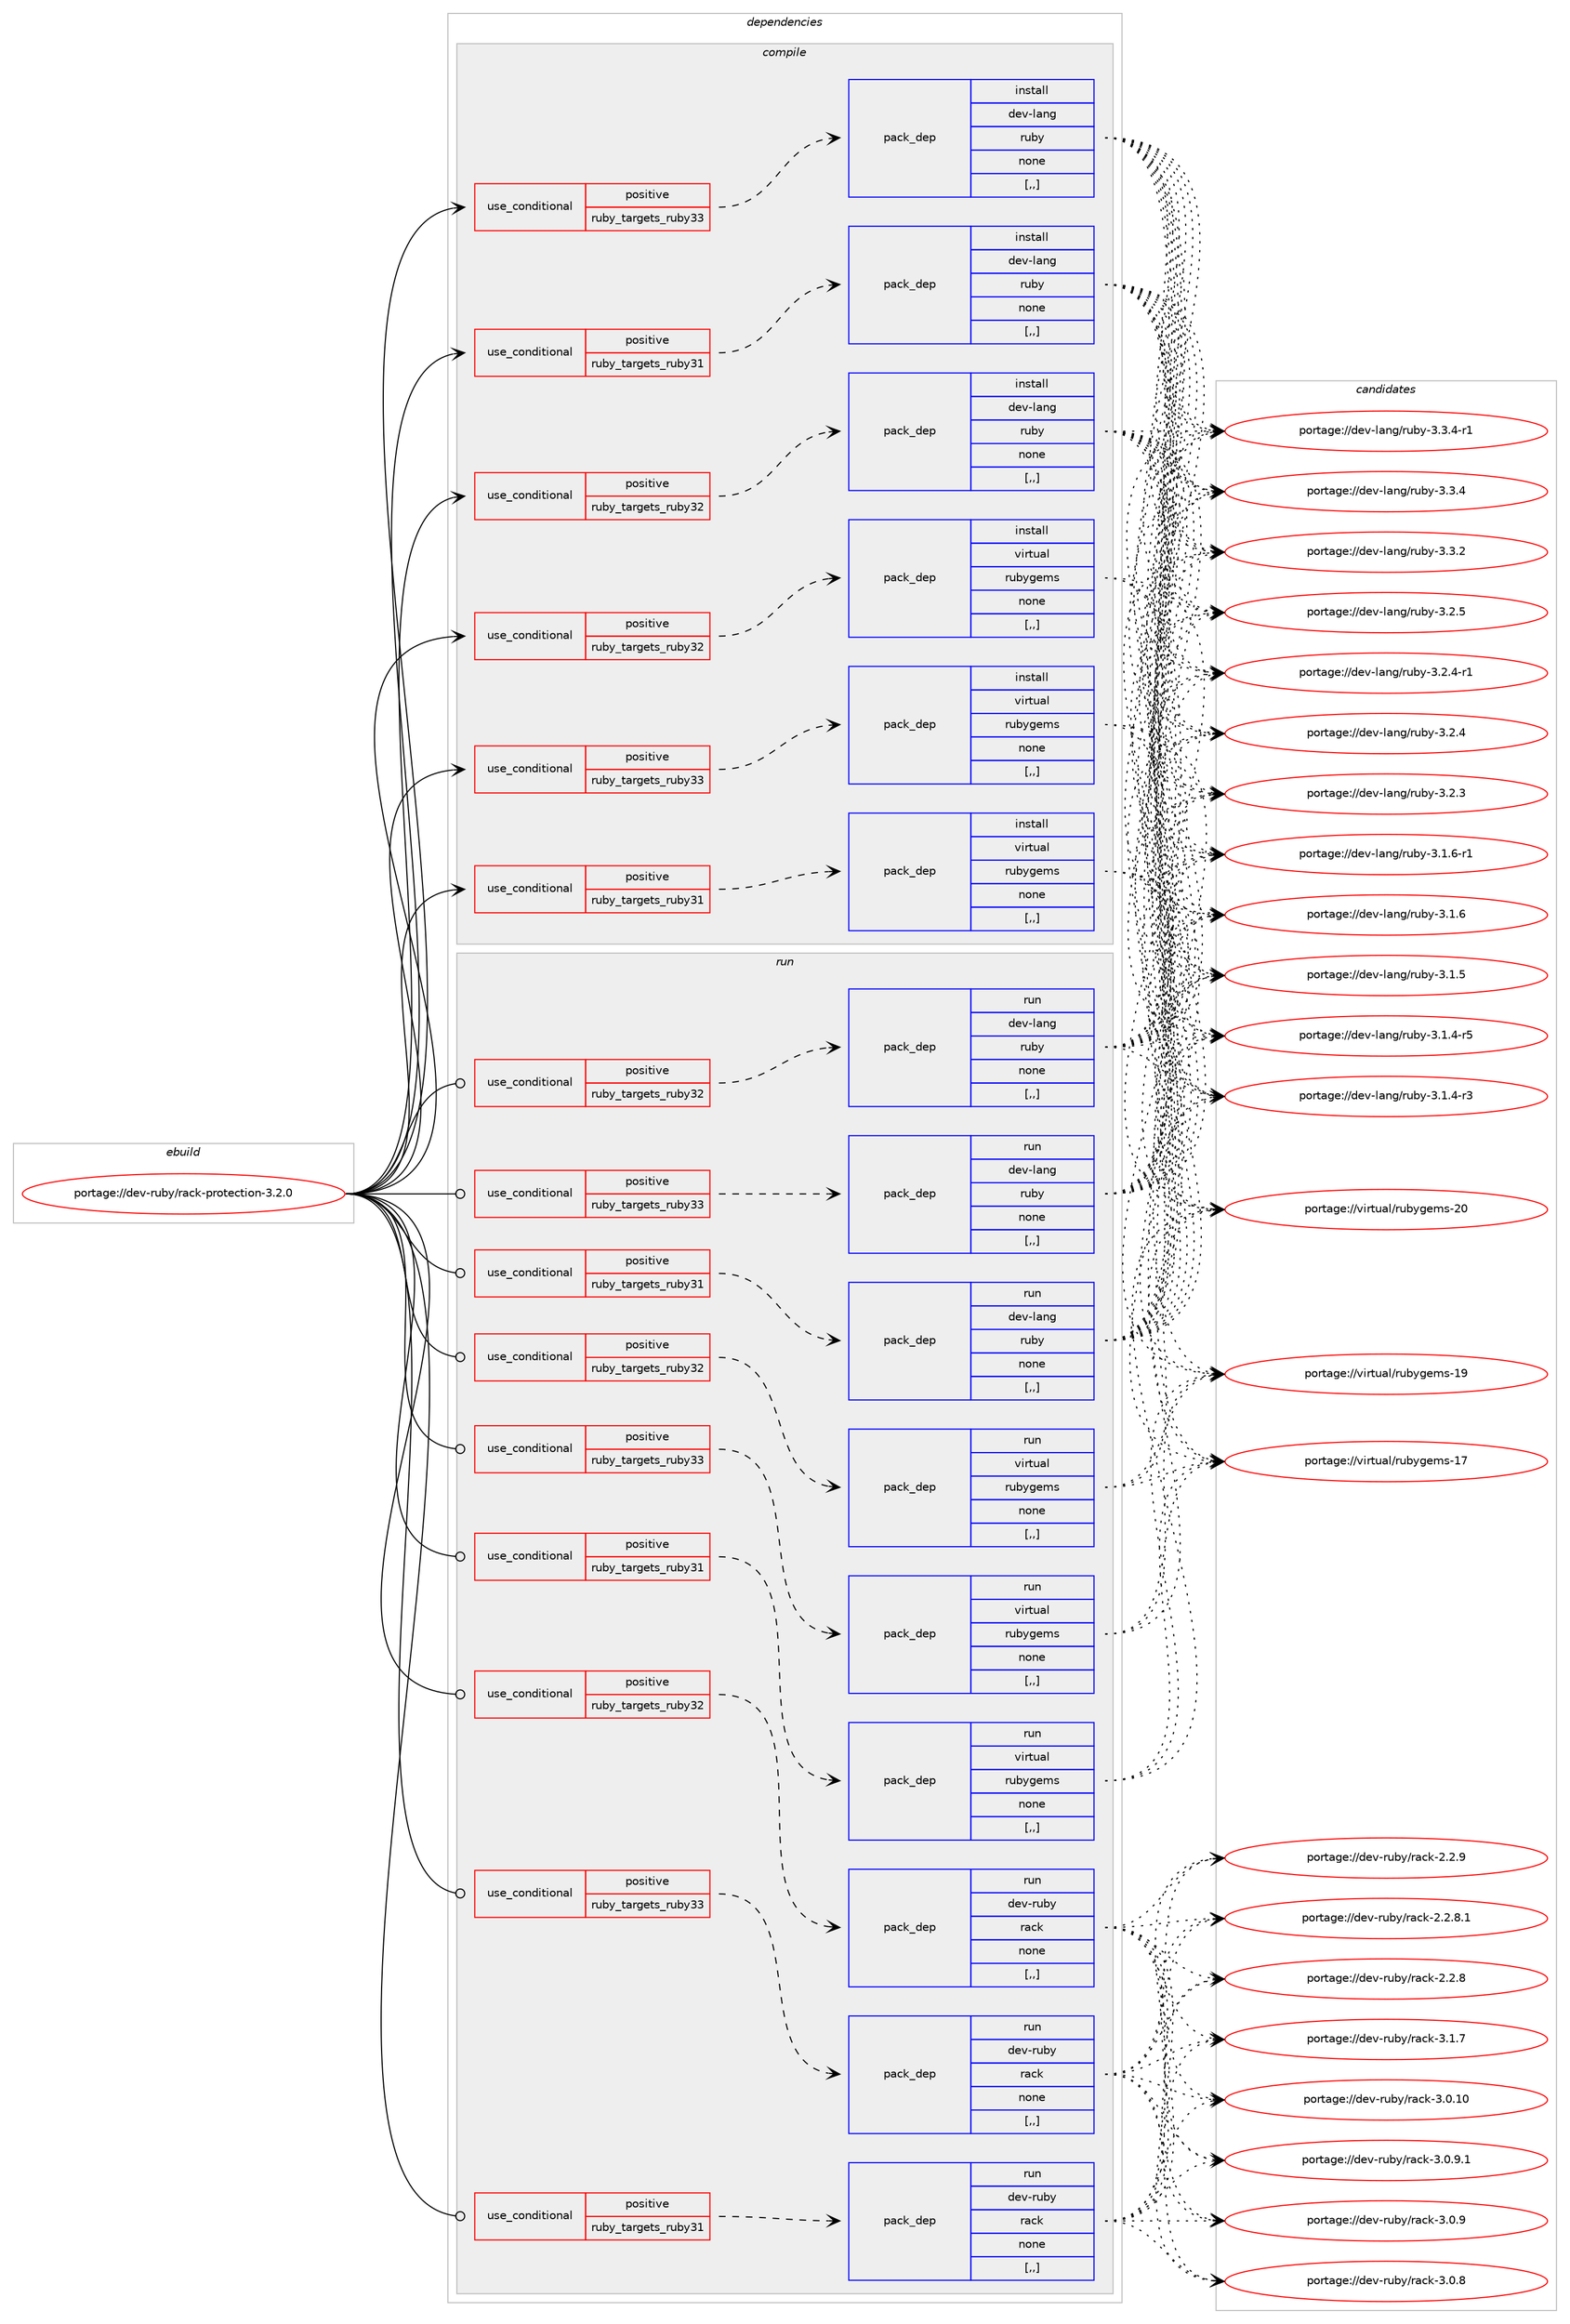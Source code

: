 digraph prolog {

# *************
# Graph options
# *************

newrank=true;
concentrate=true;
compound=true;
graph [rankdir=LR,fontname=Helvetica,fontsize=10,ranksep=1.5];#, ranksep=2.5, nodesep=0.2];
edge  [arrowhead=vee];
node  [fontname=Helvetica,fontsize=10];

# **********
# The ebuild
# **********

subgraph cluster_leftcol {
color=gray;
label=<<i>ebuild</i>>;
id [label="portage://dev-ruby/rack-protection-3.2.0", color=red, width=4, href="../dev-ruby/rack-protection-3.2.0.svg"];
}

# ****************
# The dependencies
# ****************

subgraph cluster_midcol {
color=gray;
label=<<i>dependencies</i>>;
subgraph cluster_compile {
fillcolor="#eeeeee";
style=filled;
label=<<i>compile</i>>;
subgraph cond53272 {
dependency195718 [label=<<TABLE BORDER="0" CELLBORDER="1" CELLSPACING="0" CELLPADDING="4"><TR><TD ROWSPAN="3" CELLPADDING="10">use_conditional</TD></TR><TR><TD>positive</TD></TR><TR><TD>ruby_targets_ruby31</TD></TR></TABLE>>, shape=none, color=red];
subgraph pack141094 {
dependency195719 [label=<<TABLE BORDER="0" CELLBORDER="1" CELLSPACING="0" CELLPADDING="4" WIDTH="220"><TR><TD ROWSPAN="6" CELLPADDING="30">pack_dep</TD></TR><TR><TD WIDTH="110">install</TD></TR><TR><TD>dev-lang</TD></TR><TR><TD>ruby</TD></TR><TR><TD>none</TD></TR><TR><TD>[,,]</TD></TR></TABLE>>, shape=none, color=blue];
}
dependency195718:e -> dependency195719:w [weight=20,style="dashed",arrowhead="vee"];
}
id:e -> dependency195718:w [weight=20,style="solid",arrowhead="vee"];
subgraph cond53273 {
dependency195720 [label=<<TABLE BORDER="0" CELLBORDER="1" CELLSPACING="0" CELLPADDING="4"><TR><TD ROWSPAN="3" CELLPADDING="10">use_conditional</TD></TR><TR><TD>positive</TD></TR><TR><TD>ruby_targets_ruby31</TD></TR></TABLE>>, shape=none, color=red];
subgraph pack141095 {
dependency195721 [label=<<TABLE BORDER="0" CELLBORDER="1" CELLSPACING="0" CELLPADDING="4" WIDTH="220"><TR><TD ROWSPAN="6" CELLPADDING="30">pack_dep</TD></TR><TR><TD WIDTH="110">install</TD></TR><TR><TD>virtual</TD></TR><TR><TD>rubygems</TD></TR><TR><TD>none</TD></TR><TR><TD>[,,]</TD></TR></TABLE>>, shape=none, color=blue];
}
dependency195720:e -> dependency195721:w [weight=20,style="dashed",arrowhead="vee"];
}
id:e -> dependency195720:w [weight=20,style="solid",arrowhead="vee"];
subgraph cond53274 {
dependency195722 [label=<<TABLE BORDER="0" CELLBORDER="1" CELLSPACING="0" CELLPADDING="4"><TR><TD ROWSPAN="3" CELLPADDING="10">use_conditional</TD></TR><TR><TD>positive</TD></TR><TR><TD>ruby_targets_ruby32</TD></TR></TABLE>>, shape=none, color=red];
subgraph pack141096 {
dependency195723 [label=<<TABLE BORDER="0" CELLBORDER="1" CELLSPACING="0" CELLPADDING="4" WIDTH="220"><TR><TD ROWSPAN="6" CELLPADDING="30">pack_dep</TD></TR><TR><TD WIDTH="110">install</TD></TR><TR><TD>dev-lang</TD></TR><TR><TD>ruby</TD></TR><TR><TD>none</TD></TR><TR><TD>[,,]</TD></TR></TABLE>>, shape=none, color=blue];
}
dependency195722:e -> dependency195723:w [weight=20,style="dashed",arrowhead="vee"];
}
id:e -> dependency195722:w [weight=20,style="solid",arrowhead="vee"];
subgraph cond53275 {
dependency195724 [label=<<TABLE BORDER="0" CELLBORDER="1" CELLSPACING="0" CELLPADDING="4"><TR><TD ROWSPAN="3" CELLPADDING="10">use_conditional</TD></TR><TR><TD>positive</TD></TR><TR><TD>ruby_targets_ruby32</TD></TR></TABLE>>, shape=none, color=red];
subgraph pack141097 {
dependency195725 [label=<<TABLE BORDER="0" CELLBORDER="1" CELLSPACING="0" CELLPADDING="4" WIDTH="220"><TR><TD ROWSPAN="6" CELLPADDING="30">pack_dep</TD></TR><TR><TD WIDTH="110">install</TD></TR><TR><TD>virtual</TD></TR><TR><TD>rubygems</TD></TR><TR><TD>none</TD></TR><TR><TD>[,,]</TD></TR></TABLE>>, shape=none, color=blue];
}
dependency195724:e -> dependency195725:w [weight=20,style="dashed",arrowhead="vee"];
}
id:e -> dependency195724:w [weight=20,style="solid",arrowhead="vee"];
subgraph cond53276 {
dependency195726 [label=<<TABLE BORDER="0" CELLBORDER="1" CELLSPACING="0" CELLPADDING="4"><TR><TD ROWSPAN="3" CELLPADDING="10">use_conditional</TD></TR><TR><TD>positive</TD></TR><TR><TD>ruby_targets_ruby33</TD></TR></TABLE>>, shape=none, color=red];
subgraph pack141098 {
dependency195727 [label=<<TABLE BORDER="0" CELLBORDER="1" CELLSPACING="0" CELLPADDING="4" WIDTH="220"><TR><TD ROWSPAN="6" CELLPADDING="30">pack_dep</TD></TR><TR><TD WIDTH="110">install</TD></TR><TR><TD>dev-lang</TD></TR><TR><TD>ruby</TD></TR><TR><TD>none</TD></TR><TR><TD>[,,]</TD></TR></TABLE>>, shape=none, color=blue];
}
dependency195726:e -> dependency195727:w [weight=20,style="dashed",arrowhead="vee"];
}
id:e -> dependency195726:w [weight=20,style="solid",arrowhead="vee"];
subgraph cond53277 {
dependency195728 [label=<<TABLE BORDER="0" CELLBORDER="1" CELLSPACING="0" CELLPADDING="4"><TR><TD ROWSPAN="3" CELLPADDING="10">use_conditional</TD></TR><TR><TD>positive</TD></TR><TR><TD>ruby_targets_ruby33</TD></TR></TABLE>>, shape=none, color=red];
subgraph pack141099 {
dependency195729 [label=<<TABLE BORDER="0" CELLBORDER="1" CELLSPACING="0" CELLPADDING="4" WIDTH="220"><TR><TD ROWSPAN="6" CELLPADDING="30">pack_dep</TD></TR><TR><TD WIDTH="110">install</TD></TR><TR><TD>virtual</TD></TR><TR><TD>rubygems</TD></TR><TR><TD>none</TD></TR><TR><TD>[,,]</TD></TR></TABLE>>, shape=none, color=blue];
}
dependency195728:e -> dependency195729:w [weight=20,style="dashed",arrowhead="vee"];
}
id:e -> dependency195728:w [weight=20,style="solid",arrowhead="vee"];
}
subgraph cluster_compileandrun {
fillcolor="#eeeeee";
style=filled;
label=<<i>compile and run</i>>;
}
subgraph cluster_run {
fillcolor="#eeeeee";
style=filled;
label=<<i>run</i>>;
subgraph cond53278 {
dependency195730 [label=<<TABLE BORDER="0" CELLBORDER="1" CELLSPACING="0" CELLPADDING="4"><TR><TD ROWSPAN="3" CELLPADDING="10">use_conditional</TD></TR><TR><TD>positive</TD></TR><TR><TD>ruby_targets_ruby31</TD></TR></TABLE>>, shape=none, color=red];
subgraph pack141100 {
dependency195731 [label=<<TABLE BORDER="0" CELLBORDER="1" CELLSPACING="0" CELLPADDING="4" WIDTH="220"><TR><TD ROWSPAN="6" CELLPADDING="30">pack_dep</TD></TR><TR><TD WIDTH="110">run</TD></TR><TR><TD>dev-lang</TD></TR><TR><TD>ruby</TD></TR><TR><TD>none</TD></TR><TR><TD>[,,]</TD></TR></TABLE>>, shape=none, color=blue];
}
dependency195730:e -> dependency195731:w [weight=20,style="dashed",arrowhead="vee"];
}
id:e -> dependency195730:w [weight=20,style="solid",arrowhead="odot"];
subgraph cond53279 {
dependency195732 [label=<<TABLE BORDER="0" CELLBORDER="1" CELLSPACING="0" CELLPADDING="4"><TR><TD ROWSPAN="3" CELLPADDING="10">use_conditional</TD></TR><TR><TD>positive</TD></TR><TR><TD>ruby_targets_ruby31</TD></TR></TABLE>>, shape=none, color=red];
subgraph pack141101 {
dependency195733 [label=<<TABLE BORDER="0" CELLBORDER="1" CELLSPACING="0" CELLPADDING="4" WIDTH="220"><TR><TD ROWSPAN="6" CELLPADDING="30">pack_dep</TD></TR><TR><TD WIDTH="110">run</TD></TR><TR><TD>dev-ruby</TD></TR><TR><TD>rack</TD></TR><TR><TD>none</TD></TR><TR><TD>[,,]</TD></TR></TABLE>>, shape=none, color=blue];
}
dependency195732:e -> dependency195733:w [weight=20,style="dashed",arrowhead="vee"];
}
id:e -> dependency195732:w [weight=20,style="solid",arrowhead="odot"];
subgraph cond53280 {
dependency195734 [label=<<TABLE BORDER="0" CELLBORDER="1" CELLSPACING="0" CELLPADDING="4"><TR><TD ROWSPAN="3" CELLPADDING="10">use_conditional</TD></TR><TR><TD>positive</TD></TR><TR><TD>ruby_targets_ruby31</TD></TR></TABLE>>, shape=none, color=red];
subgraph pack141102 {
dependency195735 [label=<<TABLE BORDER="0" CELLBORDER="1" CELLSPACING="0" CELLPADDING="4" WIDTH="220"><TR><TD ROWSPAN="6" CELLPADDING="30">pack_dep</TD></TR><TR><TD WIDTH="110">run</TD></TR><TR><TD>virtual</TD></TR><TR><TD>rubygems</TD></TR><TR><TD>none</TD></TR><TR><TD>[,,]</TD></TR></TABLE>>, shape=none, color=blue];
}
dependency195734:e -> dependency195735:w [weight=20,style="dashed",arrowhead="vee"];
}
id:e -> dependency195734:w [weight=20,style="solid",arrowhead="odot"];
subgraph cond53281 {
dependency195736 [label=<<TABLE BORDER="0" CELLBORDER="1" CELLSPACING="0" CELLPADDING="4"><TR><TD ROWSPAN="3" CELLPADDING="10">use_conditional</TD></TR><TR><TD>positive</TD></TR><TR><TD>ruby_targets_ruby32</TD></TR></TABLE>>, shape=none, color=red];
subgraph pack141103 {
dependency195737 [label=<<TABLE BORDER="0" CELLBORDER="1" CELLSPACING="0" CELLPADDING="4" WIDTH="220"><TR><TD ROWSPAN="6" CELLPADDING="30">pack_dep</TD></TR><TR><TD WIDTH="110">run</TD></TR><TR><TD>dev-lang</TD></TR><TR><TD>ruby</TD></TR><TR><TD>none</TD></TR><TR><TD>[,,]</TD></TR></TABLE>>, shape=none, color=blue];
}
dependency195736:e -> dependency195737:w [weight=20,style="dashed",arrowhead="vee"];
}
id:e -> dependency195736:w [weight=20,style="solid",arrowhead="odot"];
subgraph cond53282 {
dependency195738 [label=<<TABLE BORDER="0" CELLBORDER="1" CELLSPACING="0" CELLPADDING="4"><TR><TD ROWSPAN="3" CELLPADDING="10">use_conditional</TD></TR><TR><TD>positive</TD></TR><TR><TD>ruby_targets_ruby32</TD></TR></TABLE>>, shape=none, color=red];
subgraph pack141104 {
dependency195739 [label=<<TABLE BORDER="0" CELLBORDER="1" CELLSPACING="0" CELLPADDING="4" WIDTH="220"><TR><TD ROWSPAN="6" CELLPADDING="30">pack_dep</TD></TR><TR><TD WIDTH="110">run</TD></TR><TR><TD>dev-ruby</TD></TR><TR><TD>rack</TD></TR><TR><TD>none</TD></TR><TR><TD>[,,]</TD></TR></TABLE>>, shape=none, color=blue];
}
dependency195738:e -> dependency195739:w [weight=20,style="dashed",arrowhead="vee"];
}
id:e -> dependency195738:w [weight=20,style="solid",arrowhead="odot"];
subgraph cond53283 {
dependency195740 [label=<<TABLE BORDER="0" CELLBORDER="1" CELLSPACING="0" CELLPADDING="4"><TR><TD ROWSPAN="3" CELLPADDING="10">use_conditional</TD></TR><TR><TD>positive</TD></TR><TR><TD>ruby_targets_ruby32</TD></TR></TABLE>>, shape=none, color=red];
subgraph pack141105 {
dependency195741 [label=<<TABLE BORDER="0" CELLBORDER="1" CELLSPACING="0" CELLPADDING="4" WIDTH="220"><TR><TD ROWSPAN="6" CELLPADDING="30">pack_dep</TD></TR><TR><TD WIDTH="110">run</TD></TR><TR><TD>virtual</TD></TR><TR><TD>rubygems</TD></TR><TR><TD>none</TD></TR><TR><TD>[,,]</TD></TR></TABLE>>, shape=none, color=blue];
}
dependency195740:e -> dependency195741:w [weight=20,style="dashed",arrowhead="vee"];
}
id:e -> dependency195740:w [weight=20,style="solid",arrowhead="odot"];
subgraph cond53284 {
dependency195742 [label=<<TABLE BORDER="0" CELLBORDER="1" CELLSPACING="0" CELLPADDING="4"><TR><TD ROWSPAN="3" CELLPADDING="10">use_conditional</TD></TR><TR><TD>positive</TD></TR><TR><TD>ruby_targets_ruby33</TD></TR></TABLE>>, shape=none, color=red];
subgraph pack141106 {
dependency195743 [label=<<TABLE BORDER="0" CELLBORDER="1" CELLSPACING="0" CELLPADDING="4" WIDTH="220"><TR><TD ROWSPAN="6" CELLPADDING="30">pack_dep</TD></TR><TR><TD WIDTH="110">run</TD></TR><TR><TD>dev-lang</TD></TR><TR><TD>ruby</TD></TR><TR><TD>none</TD></TR><TR><TD>[,,]</TD></TR></TABLE>>, shape=none, color=blue];
}
dependency195742:e -> dependency195743:w [weight=20,style="dashed",arrowhead="vee"];
}
id:e -> dependency195742:w [weight=20,style="solid",arrowhead="odot"];
subgraph cond53285 {
dependency195744 [label=<<TABLE BORDER="0" CELLBORDER="1" CELLSPACING="0" CELLPADDING="4"><TR><TD ROWSPAN="3" CELLPADDING="10">use_conditional</TD></TR><TR><TD>positive</TD></TR><TR><TD>ruby_targets_ruby33</TD></TR></TABLE>>, shape=none, color=red];
subgraph pack141107 {
dependency195745 [label=<<TABLE BORDER="0" CELLBORDER="1" CELLSPACING="0" CELLPADDING="4" WIDTH="220"><TR><TD ROWSPAN="6" CELLPADDING="30">pack_dep</TD></TR><TR><TD WIDTH="110">run</TD></TR><TR><TD>dev-ruby</TD></TR><TR><TD>rack</TD></TR><TR><TD>none</TD></TR><TR><TD>[,,]</TD></TR></TABLE>>, shape=none, color=blue];
}
dependency195744:e -> dependency195745:w [weight=20,style="dashed",arrowhead="vee"];
}
id:e -> dependency195744:w [weight=20,style="solid",arrowhead="odot"];
subgraph cond53286 {
dependency195746 [label=<<TABLE BORDER="0" CELLBORDER="1" CELLSPACING="0" CELLPADDING="4"><TR><TD ROWSPAN="3" CELLPADDING="10">use_conditional</TD></TR><TR><TD>positive</TD></TR><TR><TD>ruby_targets_ruby33</TD></TR></TABLE>>, shape=none, color=red];
subgraph pack141108 {
dependency195747 [label=<<TABLE BORDER="0" CELLBORDER="1" CELLSPACING="0" CELLPADDING="4" WIDTH="220"><TR><TD ROWSPAN="6" CELLPADDING="30">pack_dep</TD></TR><TR><TD WIDTH="110">run</TD></TR><TR><TD>virtual</TD></TR><TR><TD>rubygems</TD></TR><TR><TD>none</TD></TR><TR><TD>[,,]</TD></TR></TABLE>>, shape=none, color=blue];
}
dependency195746:e -> dependency195747:w [weight=20,style="dashed",arrowhead="vee"];
}
id:e -> dependency195746:w [weight=20,style="solid",arrowhead="odot"];
}
}

# **************
# The candidates
# **************

subgraph cluster_choices {
rank=same;
color=gray;
label=<<i>candidates</i>>;

subgraph choice141094 {
color=black;
nodesep=1;
choice100101118451089711010347114117981214551465146524511449 [label="portage://dev-lang/ruby-3.3.4-r1", color=red, width=4,href="../dev-lang/ruby-3.3.4-r1.svg"];
choice10010111845108971101034711411798121455146514652 [label="portage://dev-lang/ruby-3.3.4", color=red, width=4,href="../dev-lang/ruby-3.3.4.svg"];
choice10010111845108971101034711411798121455146514650 [label="portage://dev-lang/ruby-3.3.2", color=red, width=4,href="../dev-lang/ruby-3.3.2.svg"];
choice10010111845108971101034711411798121455146504653 [label="portage://dev-lang/ruby-3.2.5", color=red, width=4,href="../dev-lang/ruby-3.2.5.svg"];
choice100101118451089711010347114117981214551465046524511449 [label="portage://dev-lang/ruby-3.2.4-r1", color=red, width=4,href="../dev-lang/ruby-3.2.4-r1.svg"];
choice10010111845108971101034711411798121455146504652 [label="portage://dev-lang/ruby-3.2.4", color=red, width=4,href="../dev-lang/ruby-3.2.4.svg"];
choice10010111845108971101034711411798121455146504651 [label="portage://dev-lang/ruby-3.2.3", color=red, width=4,href="../dev-lang/ruby-3.2.3.svg"];
choice100101118451089711010347114117981214551464946544511449 [label="portage://dev-lang/ruby-3.1.6-r1", color=red, width=4,href="../dev-lang/ruby-3.1.6-r1.svg"];
choice10010111845108971101034711411798121455146494654 [label="portage://dev-lang/ruby-3.1.6", color=red, width=4,href="../dev-lang/ruby-3.1.6.svg"];
choice10010111845108971101034711411798121455146494653 [label="portage://dev-lang/ruby-3.1.5", color=red, width=4,href="../dev-lang/ruby-3.1.5.svg"];
choice100101118451089711010347114117981214551464946524511453 [label="portage://dev-lang/ruby-3.1.4-r5", color=red, width=4,href="../dev-lang/ruby-3.1.4-r5.svg"];
choice100101118451089711010347114117981214551464946524511451 [label="portage://dev-lang/ruby-3.1.4-r3", color=red, width=4,href="../dev-lang/ruby-3.1.4-r3.svg"];
dependency195719:e -> choice100101118451089711010347114117981214551465146524511449:w [style=dotted,weight="100"];
dependency195719:e -> choice10010111845108971101034711411798121455146514652:w [style=dotted,weight="100"];
dependency195719:e -> choice10010111845108971101034711411798121455146514650:w [style=dotted,weight="100"];
dependency195719:e -> choice10010111845108971101034711411798121455146504653:w [style=dotted,weight="100"];
dependency195719:e -> choice100101118451089711010347114117981214551465046524511449:w [style=dotted,weight="100"];
dependency195719:e -> choice10010111845108971101034711411798121455146504652:w [style=dotted,weight="100"];
dependency195719:e -> choice10010111845108971101034711411798121455146504651:w [style=dotted,weight="100"];
dependency195719:e -> choice100101118451089711010347114117981214551464946544511449:w [style=dotted,weight="100"];
dependency195719:e -> choice10010111845108971101034711411798121455146494654:w [style=dotted,weight="100"];
dependency195719:e -> choice10010111845108971101034711411798121455146494653:w [style=dotted,weight="100"];
dependency195719:e -> choice100101118451089711010347114117981214551464946524511453:w [style=dotted,weight="100"];
dependency195719:e -> choice100101118451089711010347114117981214551464946524511451:w [style=dotted,weight="100"];
}
subgraph choice141095 {
color=black;
nodesep=1;
choice118105114116117971084711411798121103101109115455048 [label="portage://virtual/rubygems-20", color=red, width=4,href="../virtual/rubygems-20.svg"];
choice118105114116117971084711411798121103101109115454957 [label="portage://virtual/rubygems-19", color=red, width=4,href="../virtual/rubygems-19.svg"];
choice118105114116117971084711411798121103101109115454955 [label="portage://virtual/rubygems-17", color=red, width=4,href="../virtual/rubygems-17.svg"];
dependency195721:e -> choice118105114116117971084711411798121103101109115455048:w [style=dotted,weight="100"];
dependency195721:e -> choice118105114116117971084711411798121103101109115454957:w [style=dotted,weight="100"];
dependency195721:e -> choice118105114116117971084711411798121103101109115454955:w [style=dotted,weight="100"];
}
subgraph choice141096 {
color=black;
nodesep=1;
choice100101118451089711010347114117981214551465146524511449 [label="portage://dev-lang/ruby-3.3.4-r1", color=red, width=4,href="../dev-lang/ruby-3.3.4-r1.svg"];
choice10010111845108971101034711411798121455146514652 [label="portage://dev-lang/ruby-3.3.4", color=red, width=4,href="../dev-lang/ruby-3.3.4.svg"];
choice10010111845108971101034711411798121455146514650 [label="portage://dev-lang/ruby-3.3.2", color=red, width=4,href="../dev-lang/ruby-3.3.2.svg"];
choice10010111845108971101034711411798121455146504653 [label="portage://dev-lang/ruby-3.2.5", color=red, width=4,href="../dev-lang/ruby-3.2.5.svg"];
choice100101118451089711010347114117981214551465046524511449 [label="portage://dev-lang/ruby-3.2.4-r1", color=red, width=4,href="../dev-lang/ruby-3.2.4-r1.svg"];
choice10010111845108971101034711411798121455146504652 [label="portage://dev-lang/ruby-3.2.4", color=red, width=4,href="../dev-lang/ruby-3.2.4.svg"];
choice10010111845108971101034711411798121455146504651 [label="portage://dev-lang/ruby-3.2.3", color=red, width=4,href="../dev-lang/ruby-3.2.3.svg"];
choice100101118451089711010347114117981214551464946544511449 [label="portage://dev-lang/ruby-3.1.6-r1", color=red, width=4,href="../dev-lang/ruby-3.1.6-r1.svg"];
choice10010111845108971101034711411798121455146494654 [label="portage://dev-lang/ruby-3.1.6", color=red, width=4,href="../dev-lang/ruby-3.1.6.svg"];
choice10010111845108971101034711411798121455146494653 [label="portage://dev-lang/ruby-3.1.5", color=red, width=4,href="../dev-lang/ruby-3.1.5.svg"];
choice100101118451089711010347114117981214551464946524511453 [label="portage://dev-lang/ruby-3.1.4-r5", color=red, width=4,href="../dev-lang/ruby-3.1.4-r5.svg"];
choice100101118451089711010347114117981214551464946524511451 [label="portage://dev-lang/ruby-3.1.4-r3", color=red, width=4,href="../dev-lang/ruby-3.1.4-r3.svg"];
dependency195723:e -> choice100101118451089711010347114117981214551465146524511449:w [style=dotted,weight="100"];
dependency195723:e -> choice10010111845108971101034711411798121455146514652:w [style=dotted,weight="100"];
dependency195723:e -> choice10010111845108971101034711411798121455146514650:w [style=dotted,weight="100"];
dependency195723:e -> choice10010111845108971101034711411798121455146504653:w [style=dotted,weight="100"];
dependency195723:e -> choice100101118451089711010347114117981214551465046524511449:w [style=dotted,weight="100"];
dependency195723:e -> choice10010111845108971101034711411798121455146504652:w [style=dotted,weight="100"];
dependency195723:e -> choice10010111845108971101034711411798121455146504651:w [style=dotted,weight="100"];
dependency195723:e -> choice100101118451089711010347114117981214551464946544511449:w [style=dotted,weight="100"];
dependency195723:e -> choice10010111845108971101034711411798121455146494654:w [style=dotted,weight="100"];
dependency195723:e -> choice10010111845108971101034711411798121455146494653:w [style=dotted,weight="100"];
dependency195723:e -> choice100101118451089711010347114117981214551464946524511453:w [style=dotted,weight="100"];
dependency195723:e -> choice100101118451089711010347114117981214551464946524511451:w [style=dotted,weight="100"];
}
subgraph choice141097 {
color=black;
nodesep=1;
choice118105114116117971084711411798121103101109115455048 [label="portage://virtual/rubygems-20", color=red, width=4,href="../virtual/rubygems-20.svg"];
choice118105114116117971084711411798121103101109115454957 [label="portage://virtual/rubygems-19", color=red, width=4,href="../virtual/rubygems-19.svg"];
choice118105114116117971084711411798121103101109115454955 [label="portage://virtual/rubygems-17", color=red, width=4,href="../virtual/rubygems-17.svg"];
dependency195725:e -> choice118105114116117971084711411798121103101109115455048:w [style=dotted,weight="100"];
dependency195725:e -> choice118105114116117971084711411798121103101109115454957:w [style=dotted,weight="100"];
dependency195725:e -> choice118105114116117971084711411798121103101109115454955:w [style=dotted,weight="100"];
}
subgraph choice141098 {
color=black;
nodesep=1;
choice100101118451089711010347114117981214551465146524511449 [label="portage://dev-lang/ruby-3.3.4-r1", color=red, width=4,href="../dev-lang/ruby-3.3.4-r1.svg"];
choice10010111845108971101034711411798121455146514652 [label="portage://dev-lang/ruby-3.3.4", color=red, width=4,href="../dev-lang/ruby-3.3.4.svg"];
choice10010111845108971101034711411798121455146514650 [label="portage://dev-lang/ruby-3.3.2", color=red, width=4,href="../dev-lang/ruby-3.3.2.svg"];
choice10010111845108971101034711411798121455146504653 [label="portage://dev-lang/ruby-3.2.5", color=red, width=4,href="../dev-lang/ruby-3.2.5.svg"];
choice100101118451089711010347114117981214551465046524511449 [label="portage://dev-lang/ruby-3.2.4-r1", color=red, width=4,href="../dev-lang/ruby-3.2.4-r1.svg"];
choice10010111845108971101034711411798121455146504652 [label="portage://dev-lang/ruby-3.2.4", color=red, width=4,href="../dev-lang/ruby-3.2.4.svg"];
choice10010111845108971101034711411798121455146504651 [label="portage://dev-lang/ruby-3.2.3", color=red, width=4,href="../dev-lang/ruby-3.2.3.svg"];
choice100101118451089711010347114117981214551464946544511449 [label="portage://dev-lang/ruby-3.1.6-r1", color=red, width=4,href="../dev-lang/ruby-3.1.6-r1.svg"];
choice10010111845108971101034711411798121455146494654 [label="portage://dev-lang/ruby-3.1.6", color=red, width=4,href="../dev-lang/ruby-3.1.6.svg"];
choice10010111845108971101034711411798121455146494653 [label="portage://dev-lang/ruby-3.1.5", color=red, width=4,href="../dev-lang/ruby-3.1.5.svg"];
choice100101118451089711010347114117981214551464946524511453 [label="portage://dev-lang/ruby-3.1.4-r5", color=red, width=4,href="../dev-lang/ruby-3.1.4-r5.svg"];
choice100101118451089711010347114117981214551464946524511451 [label="portage://dev-lang/ruby-3.1.4-r3", color=red, width=4,href="../dev-lang/ruby-3.1.4-r3.svg"];
dependency195727:e -> choice100101118451089711010347114117981214551465146524511449:w [style=dotted,weight="100"];
dependency195727:e -> choice10010111845108971101034711411798121455146514652:w [style=dotted,weight="100"];
dependency195727:e -> choice10010111845108971101034711411798121455146514650:w [style=dotted,weight="100"];
dependency195727:e -> choice10010111845108971101034711411798121455146504653:w [style=dotted,weight="100"];
dependency195727:e -> choice100101118451089711010347114117981214551465046524511449:w [style=dotted,weight="100"];
dependency195727:e -> choice10010111845108971101034711411798121455146504652:w [style=dotted,weight="100"];
dependency195727:e -> choice10010111845108971101034711411798121455146504651:w [style=dotted,weight="100"];
dependency195727:e -> choice100101118451089711010347114117981214551464946544511449:w [style=dotted,weight="100"];
dependency195727:e -> choice10010111845108971101034711411798121455146494654:w [style=dotted,weight="100"];
dependency195727:e -> choice10010111845108971101034711411798121455146494653:w [style=dotted,weight="100"];
dependency195727:e -> choice100101118451089711010347114117981214551464946524511453:w [style=dotted,weight="100"];
dependency195727:e -> choice100101118451089711010347114117981214551464946524511451:w [style=dotted,weight="100"];
}
subgraph choice141099 {
color=black;
nodesep=1;
choice118105114116117971084711411798121103101109115455048 [label="portage://virtual/rubygems-20", color=red, width=4,href="../virtual/rubygems-20.svg"];
choice118105114116117971084711411798121103101109115454957 [label="portage://virtual/rubygems-19", color=red, width=4,href="../virtual/rubygems-19.svg"];
choice118105114116117971084711411798121103101109115454955 [label="portage://virtual/rubygems-17", color=red, width=4,href="../virtual/rubygems-17.svg"];
dependency195729:e -> choice118105114116117971084711411798121103101109115455048:w [style=dotted,weight="100"];
dependency195729:e -> choice118105114116117971084711411798121103101109115454957:w [style=dotted,weight="100"];
dependency195729:e -> choice118105114116117971084711411798121103101109115454955:w [style=dotted,weight="100"];
}
subgraph choice141100 {
color=black;
nodesep=1;
choice100101118451089711010347114117981214551465146524511449 [label="portage://dev-lang/ruby-3.3.4-r1", color=red, width=4,href="../dev-lang/ruby-3.3.4-r1.svg"];
choice10010111845108971101034711411798121455146514652 [label="portage://dev-lang/ruby-3.3.4", color=red, width=4,href="../dev-lang/ruby-3.3.4.svg"];
choice10010111845108971101034711411798121455146514650 [label="portage://dev-lang/ruby-3.3.2", color=red, width=4,href="../dev-lang/ruby-3.3.2.svg"];
choice10010111845108971101034711411798121455146504653 [label="portage://dev-lang/ruby-3.2.5", color=red, width=4,href="../dev-lang/ruby-3.2.5.svg"];
choice100101118451089711010347114117981214551465046524511449 [label="portage://dev-lang/ruby-3.2.4-r1", color=red, width=4,href="../dev-lang/ruby-3.2.4-r1.svg"];
choice10010111845108971101034711411798121455146504652 [label="portage://dev-lang/ruby-3.2.4", color=red, width=4,href="../dev-lang/ruby-3.2.4.svg"];
choice10010111845108971101034711411798121455146504651 [label="portage://dev-lang/ruby-3.2.3", color=red, width=4,href="../dev-lang/ruby-3.2.3.svg"];
choice100101118451089711010347114117981214551464946544511449 [label="portage://dev-lang/ruby-3.1.6-r1", color=red, width=4,href="../dev-lang/ruby-3.1.6-r1.svg"];
choice10010111845108971101034711411798121455146494654 [label="portage://dev-lang/ruby-3.1.6", color=red, width=4,href="../dev-lang/ruby-3.1.6.svg"];
choice10010111845108971101034711411798121455146494653 [label="portage://dev-lang/ruby-3.1.5", color=red, width=4,href="../dev-lang/ruby-3.1.5.svg"];
choice100101118451089711010347114117981214551464946524511453 [label="portage://dev-lang/ruby-3.1.4-r5", color=red, width=4,href="../dev-lang/ruby-3.1.4-r5.svg"];
choice100101118451089711010347114117981214551464946524511451 [label="portage://dev-lang/ruby-3.1.4-r3", color=red, width=4,href="../dev-lang/ruby-3.1.4-r3.svg"];
dependency195731:e -> choice100101118451089711010347114117981214551465146524511449:w [style=dotted,weight="100"];
dependency195731:e -> choice10010111845108971101034711411798121455146514652:w [style=dotted,weight="100"];
dependency195731:e -> choice10010111845108971101034711411798121455146514650:w [style=dotted,weight="100"];
dependency195731:e -> choice10010111845108971101034711411798121455146504653:w [style=dotted,weight="100"];
dependency195731:e -> choice100101118451089711010347114117981214551465046524511449:w [style=dotted,weight="100"];
dependency195731:e -> choice10010111845108971101034711411798121455146504652:w [style=dotted,weight="100"];
dependency195731:e -> choice10010111845108971101034711411798121455146504651:w [style=dotted,weight="100"];
dependency195731:e -> choice100101118451089711010347114117981214551464946544511449:w [style=dotted,weight="100"];
dependency195731:e -> choice10010111845108971101034711411798121455146494654:w [style=dotted,weight="100"];
dependency195731:e -> choice10010111845108971101034711411798121455146494653:w [style=dotted,weight="100"];
dependency195731:e -> choice100101118451089711010347114117981214551464946524511453:w [style=dotted,weight="100"];
dependency195731:e -> choice100101118451089711010347114117981214551464946524511451:w [style=dotted,weight="100"];
}
subgraph choice141101 {
color=black;
nodesep=1;
choice1001011184511411798121471149799107455146494655 [label="portage://dev-ruby/rack-3.1.7", color=red, width=4,href="../dev-ruby/rack-3.1.7.svg"];
choice100101118451141179812147114979910745514648464948 [label="portage://dev-ruby/rack-3.0.10", color=red, width=4,href="../dev-ruby/rack-3.0.10.svg"];
choice10010111845114117981214711497991074551464846574649 [label="portage://dev-ruby/rack-3.0.9.1", color=red, width=4,href="../dev-ruby/rack-3.0.9.1.svg"];
choice1001011184511411798121471149799107455146484657 [label="portage://dev-ruby/rack-3.0.9", color=red, width=4,href="../dev-ruby/rack-3.0.9.svg"];
choice1001011184511411798121471149799107455146484656 [label="portage://dev-ruby/rack-3.0.8", color=red, width=4,href="../dev-ruby/rack-3.0.8.svg"];
choice1001011184511411798121471149799107455046504657 [label="portage://dev-ruby/rack-2.2.9", color=red, width=4,href="../dev-ruby/rack-2.2.9.svg"];
choice10010111845114117981214711497991074550465046564649 [label="portage://dev-ruby/rack-2.2.8.1", color=red, width=4,href="../dev-ruby/rack-2.2.8.1.svg"];
choice1001011184511411798121471149799107455046504656 [label="portage://dev-ruby/rack-2.2.8", color=red, width=4,href="../dev-ruby/rack-2.2.8.svg"];
dependency195733:e -> choice1001011184511411798121471149799107455146494655:w [style=dotted,weight="100"];
dependency195733:e -> choice100101118451141179812147114979910745514648464948:w [style=dotted,weight="100"];
dependency195733:e -> choice10010111845114117981214711497991074551464846574649:w [style=dotted,weight="100"];
dependency195733:e -> choice1001011184511411798121471149799107455146484657:w [style=dotted,weight="100"];
dependency195733:e -> choice1001011184511411798121471149799107455146484656:w [style=dotted,weight="100"];
dependency195733:e -> choice1001011184511411798121471149799107455046504657:w [style=dotted,weight="100"];
dependency195733:e -> choice10010111845114117981214711497991074550465046564649:w [style=dotted,weight="100"];
dependency195733:e -> choice1001011184511411798121471149799107455046504656:w [style=dotted,weight="100"];
}
subgraph choice141102 {
color=black;
nodesep=1;
choice118105114116117971084711411798121103101109115455048 [label="portage://virtual/rubygems-20", color=red, width=4,href="../virtual/rubygems-20.svg"];
choice118105114116117971084711411798121103101109115454957 [label="portage://virtual/rubygems-19", color=red, width=4,href="../virtual/rubygems-19.svg"];
choice118105114116117971084711411798121103101109115454955 [label="portage://virtual/rubygems-17", color=red, width=4,href="../virtual/rubygems-17.svg"];
dependency195735:e -> choice118105114116117971084711411798121103101109115455048:w [style=dotted,weight="100"];
dependency195735:e -> choice118105114116117971084711411798121103101109115454957:w [style=dotted,weight="100"];
dependency195735:e -> choice118105114116117971084711411798121103101109115454955:w [style=dotted,weight="100"];
}
subgraph choice141103 {
color=black;
nodesep=1;
choice100101118451089711010347114117981214551465146524511449 [label="portage://dev-lang/ruby-3.3.4-r1", color=red, width=4,href="../dev-lang/ruby-3.3.4-r1.svg"];
choice10010111845108971101034711411798121455146514652 [label="portage://dev-lang/ruby-3.3.4", color=red, width=4,href="../dev-lang/ruby-3.3.4.svg"];
choice10010111845108971101034711411798121455146514650 [label="portage://dev-lang/ruby-3.3.2", color=red, width=4,href="../dev-lang/ruby-3.3.2.svg"];
choice10010111845108971101034711411798121455146504653 [label="portage://dev-lang/ruby-3.2.5", color=red, width=4,href="../dev-lang/ruby-3.2.5.svg"];
choice100101118451089711010347114117981214551465046524511449 [label="portage://dev-lang/ruby-3.2.4-r1", color=red, width=4,href="../dev-lang/ruby-3.2.4-r1.svg"];
choice10010111845108971101034711411798121455146504652 [label="portage://dev-lang/ruby-3.2.4", color=red, width=4,href="../dev-lang/ruby-3.2.4.svg"];
choice10010111845108971101034711411798121455146504651 [label="portage://dev-lang/ruby-3.2.3", color=red, width=4,href="../dev-lang/ruby-3.2.3.svg"];
choice100101118451089711010347114117981214551464946544511449 [label="portage://dev-lang/ruby-3.1.6-r1", color=red, width=4,href="../dev-lang/ruby-3.1.6-r1.svg"];
choice10010111845108971101034711411798121455146494654 [label="portage://dev-lang/ruby-3.1.6", color=red, width=4,href="../dev-lang/ruby-3.1.6.svg"];
choice10010111845108971101034711411798121455146494653 [label="portage://dev-lang/ruby-3.1.5", color=red, width=4,href="../dev-lang/ruby-3.1.5.svg"];
choice100101118451089711010347114117981214551464946524511453 [label="portage://dev-lang/ruby-3.1.4-r5", color=red, width=4,href="../dev-lang/ruby-3.1.4-r5.svg"];
choice100101118451089711010347114117981214551464946524511451 [label="portage://dev-lang/ruby-3.1.4-r3", color=red, width=4,href="../dev-lang/ruby-3.1.4-r3.svg"];
dependency195737:e -> choice100101118451089711010347114117981214551465146524511449:w [style=dotted,weight="100"];
dependency195737:e -> choice10010111845108971101034711411798121455146514652:w [style=dotted,weight="100"];
dependency195737:e -> choice10010111845108971101034711411798121455146514650:w [style=dotted,weight="100"];
dependency195737:e -> choice10010111845108971101034711411798121455146504653:w [style=dotted,weight="100"];
dependency195737:e -> choice100101118451089711010347114117981214551465046524511449:w [style=dotted,weight="100"];
dependency195737:e -> choice10010111845108971101034711411798121455146504652:w [style=dotted,weight="100"];
dependency195737:e -> choice10010111845108971101034711411798121455146504651:w [style=dotted,weight="100"];
dependency195737:e -> choice100101118451089711010347114117981214551464946544511449:w [style=dotted,weight="100"];
dependency195737:e -> choice10010111845108971101034711411798121455146494654:w [style=dotted,weight="100"];
dependency195737:e -> choice10010111845108971101034711411798121455146494653:w [style=dotted,weight="100"];
dependency195737:e -> choice100101118451089711010347114117981214551464946524511453:w [style=dotted,weight="100"];
dependency195737:e -> choice100101118451089711010347114117981214551464946524511451:w [style=dotted,weight="100"];
}
subgraph choice141104 {
color=black;
nodesep=1;
choice1001011184511411798121471149799107455146494655 [label="portage://dev-ruby/rack-3.1.7", color=red, width=4,href="../dev-ruby/rack-3.1.7.svg"];
choice100101118451141179812147114979910745514648464948 [label="portage://dev-ruby/rack-3.0.10", color=red, width=4,href="../dev-ruby/rack-3.0.10.svg"];
choice10010111845114117981214711497991074551464846574649 [label="portage://dev-ruby/rack-3.0.9.1", color=red, width=4,href="../dev-ruby/rack-3.0.9.1.svg"];
choice1001011184511411798121471149799107455146484657 [label="portage://dev-ruby/rack-3.0.9", color=red, width=4,href="../dev-ruby/rack-3.0.9.svg"];
choice1001011184511411798121471149799107455146484656 [label="portage://dev-ruby/rack-3.0.8", color=red, width=4,href="../dev-ruby/rack-3.0.8.svg"];
choice1001011184511411798121471149799107455046504657 [label="portage://dev-ruby/rack-2.2.9", color=red, width=4,href="../dev-ruby/rack-2.2.9.svg"];
choice10010111845114117981214711497991074550465046564649 [label="portage://dev-ruby/rack-2.2.8.1", color=red, width=4,href="../dev-ruby/rack-2.2.8.1.svg"];
choice1001011184511411798121471149799107455046504656 [label="portage://dev-ruby/rack-2.2.8", color=red, width=4,href="../dev-ruby/rack-2.2.8.svg"];
dependency195739:e -> choice1001011184511411798121471149799107455146494655:w [style=dotted,weight="100"];
dependency195739:e -> choice100101118451141179812147114979910745514648464948:w [style=dotted,weight="100"];
dependency195739:e -> choice10010111845114117981214711497991074551464846574649:w [style=dotted,weight="100"];
dependency195739:e -> choice1001011184511411798121471149799107455146484657:w [style=dotted,weight="100"];
dependency195739:e -> choice1001011184511411798121471149799107455146484656:w [style=dotted,weight="100"];
dependency195739:e -> choice1001011184511411798121471149799107455046504657:w [style=dotted,weight="100"];
dependency195739:e -> choice10010111845114117981214711497991074550465046564649:w [style=dotted,weight="100"];
dependency195739:e -> choice1001011184511411798121471149799107455046504656:w [style=dotted,weight="100"];
}
subgraph choice141105 {
color=black;
nodesep=1;
choice118105114116117971084711411798121103101109115455048 [label="portage://virtual/rubygems-20", color=red, width=4,href="../virtual/rubygems-20.svg"];
choice118105114116117971084711411798121103101109115454957 [label="portage://virtual/rubygems-19", color=red, width=4,href="../virtual/rubygems-19.svg"];
choice118105114116117971084711411798121103101109115454955 [label="portage://virtual/rubygems-17", color=red, width=4,href="../virtual/rubygems-17.svg"];
dependency195741:e -> choice118105114116117971084711411798121103101109115455048:w [style=dotted,weight="100"];
dependency195741:e -> choice118105114116117971084711411798121103101109115454957:w [style=dotted,weight="100"];
dependency195741:e -> choice118105114116117971084711411798121103101109115454955:w [style=dotted,weight="100"];
}
subgraph choice141106 {
color=black;
nodesep=1;
choice100101118451089711010347114117981214551465146524511449 [label="portage://dev-lang/ruby-3.3.4-r1", color=red, width=4,href="../dev-lang/ruby-3.3.4-r1.svg"];
choice10010111845108971101034711411798121455146514652 [label="portage://dev-lang/ruby-3.3.4", color=red, width=4,href="../dev-lang/ruby-3.3.4.svg"];
choice10010111845108971101034711411798121455146514650 [label="portage://dev-lang/ruby-3.3.2", color=red, width=4,href="../dev-lang/ruby-3.3.2.svg"];
choice10010111845108971101034711411798121455146504653 [label="portage://dev-lang/ruby-3.2.5", color=red, width=4,href="../dev-lang/ruby-3.2.5.svg"];
choice100101118451089711010347114117981214551465046524511449 [label="portage://dev-lang/ruby-3.2.4-r1", color=red, width=4,href="../dev-lang/ruby-3.2.4-r1.svg"];
choice10010111845108971101034711411798121455146504652 [label="portage://dev-lang/ruby-3.2.4", color=red, width=4,href="../dev-lang/ruby-3.2.4.svg"];
choice10010111845108971101034711411798121455146504651 [label="portage://dev-lang/ruby-3.2.3", color=red, width=4,href="../dev-lang/ruby-3.2.3.svg"];
choice100101118451089711010347114117981214551464946544511449 [label="portage://dev-lang/ruby-3.1.6-r1", color=red, width=4,href="../dev-lang/ruby-3.1.6-r1.svg"];
choice10010111845108971101034711411798121455146494654 [label="portage://dev-lang/ruby-3.1.6", color=red, width=4,href="../dev-lang/ruby-3.1.6.svg"];
choice10010111845108971101034711411798121455146494653 [label="portage://dev-lang/ruby-3.1.5", color=red, width=4,href="../dev-lang/ruby-3.1.5.svg"];
choice100101118451089711010347114117981214551464946524511453 [label="portage://dev-lang/ruby-3.1.4-r5", color=red, width=4,href="../dev-lang/ruby-3.1.4-r5.svg"];
choice100101118451089711010347114117981214551464946524511451 [label="portage://dev-lang/ruby-3.1.4-r3", color=red, width=4,href="../dev-lang/ruby-3.1.4-r3.svg"];
dependency195743:e -> choice100101118451089711010347114117981214551465146524511449:w [style=dotted,weight="100"];
dependency195743:e -> choice10010111845108971101034711411798121455146514652:w [style=dotted,weight="100"];
dependency195743:e -> choice10010111845108971101034711411798121455146514650:w [style=dotted,weight="100"];
dependency195743:e -> choice10010111845108971101034711411798121455146504653:w [style=dotted,weight="100"];
dependency195743:e -> choice100101118451089711010347114117981214551465046524511449:w [style=dotted,weight="100"];
dependency195743:e -> choice10010111845108971101034711411798121455146504652:w [style=dotted,weight="100"];
dependency195743:e -> choice10010111845108971101034711411798121455146504651:w [style=dotted,weight="100"];
dependency195743:e -> choice100101118451089711010347114117981214551464946544511449:w [style=dotted,weight="100"];
dependency195743:e -> choice10010111845108971101034711411798121455146494654:w [style=dotted,weight="100"];
dependency195743:e -> choice10010111845108971101034711411798121455146494653:w [style=dotted,weight="100"];
dependency195743:e -> choice100101118451089711010347114117981214551464946524511453:w [style=dotted,weight="100"];
dependency195743:e -> choice100101118451089711010347114117981214551464946524511451:w [style=dotted,weight="100"];
}
subgraph choice141107 {
color=black;
nodesep=1;
choice1001011184511411798121471149799107455146494655 [label="portage://dev-ruby/rack-3.1.7", color=red, width=4,href="../dev-ruby/rack-3.1.7.svg"];
choice100101118451141179812147114979910745514648464948 [label="portage://dev-ruby/rack-3.0.10", color=red, width=4,href="../dev-ruby/rack-3.0.10.svg"];
choice10010111845114117981214711497991074551464846574649 [label="portage://dev-ruby/rack-3.0.9.1", color=red, width=4,href="../dev-ruby/rack-3.0.9.1.svg"];
choice1001011184511411798121471149799107455146484657 [label="portage://dev-ruby/rack-3.0.9", color=red, width=4,href="../dev-ruby/rack-3.0.9.svg"];
choice1001011184511411798121471149799107455146484656 [label="portage://dev-ruby/rack-3.0.8", color=red, width=4,href="../dev-ruby/rack-3.0.8.svg"];
choice1001011184511411798121471149799107455046504657 [label="portage://dev-ruby/rack-2.2.9", color=red, width=4,href="../dev-ruby/rack-2.2.9.svg"];
choice10010111845114117981214711497991074550465046564649 [label="portage://dev-ruby/rack-2.2.8.1", color=red, width=4,href="../dev-ruby/rack-2.2.8.1.svg"];
choice1001011184511411798121471149799107455046504656 [label="portage://dev-ruby/rack-2.2.8", color=red, width=4,href="../dev-ruby/rack-2.2.8.svg"];
dependency195745:e -> choice1001011184511411798121471149799107455146494655:w [style=dotted,weight="100"];
dependency195745:e -> choice100101118451141179812147114979910745514648464948:w [style=dotted,weight="100"];
dependency195745:e -> choice10010111845114117981214711497991074551464846574649:w [style=dotted,weight="100"];
dependency195745:e -> choice1001011184511411798121471149799107455146484657:w [style=dotted,weight="100"];
dependency195745:e -> choice1001011184511411798121471149799107455146484656:w [style=dotted,weight="100"];
dependency195745:e -> choice1001011184511411798121471149799107455046504657:w [style=dotted,weight="100"];
dependency195745:e -> choice10010111845114117981214711497991074550465046564649:w [style=dotted,weight="100"];
dependency195745:e -> choice1001011184511411798121471149799107455046504656:w [style=dotted,weight="100"];
}
subgraph choice141108 {
color=black;
nodesep=1;
choice118105114116117971084711411798121103101109115455048 [label="portage://virtual/rubygems-20", color=red, width=4,href="../virtual/rubygems-20.svg"];
choice118105114116117971084711411798121103101109115454957 [label="portage://virtual/rubygems-19", color=red, width=4,href="../virtual/rubygems-19.svg"];
choice118105114116117971084711411798121103101109115454955 [label="portage://virtual/rubygems-17", color=red, width=4,href="../virtual/rubygems-17.svg"];
dependency195747:e -> choice118105114116117971084711411798121103101109115455048:w [style=dotted,weight="100"];
dependency195747:e -> choice118105114116117971084711411798121103101109115454957:w [style=dotted,weight="100"];
dependency195747:e -> choice118105114116117971084711411798121103101109115454955:w [style=dotted,weight="100"];
}
}

}

